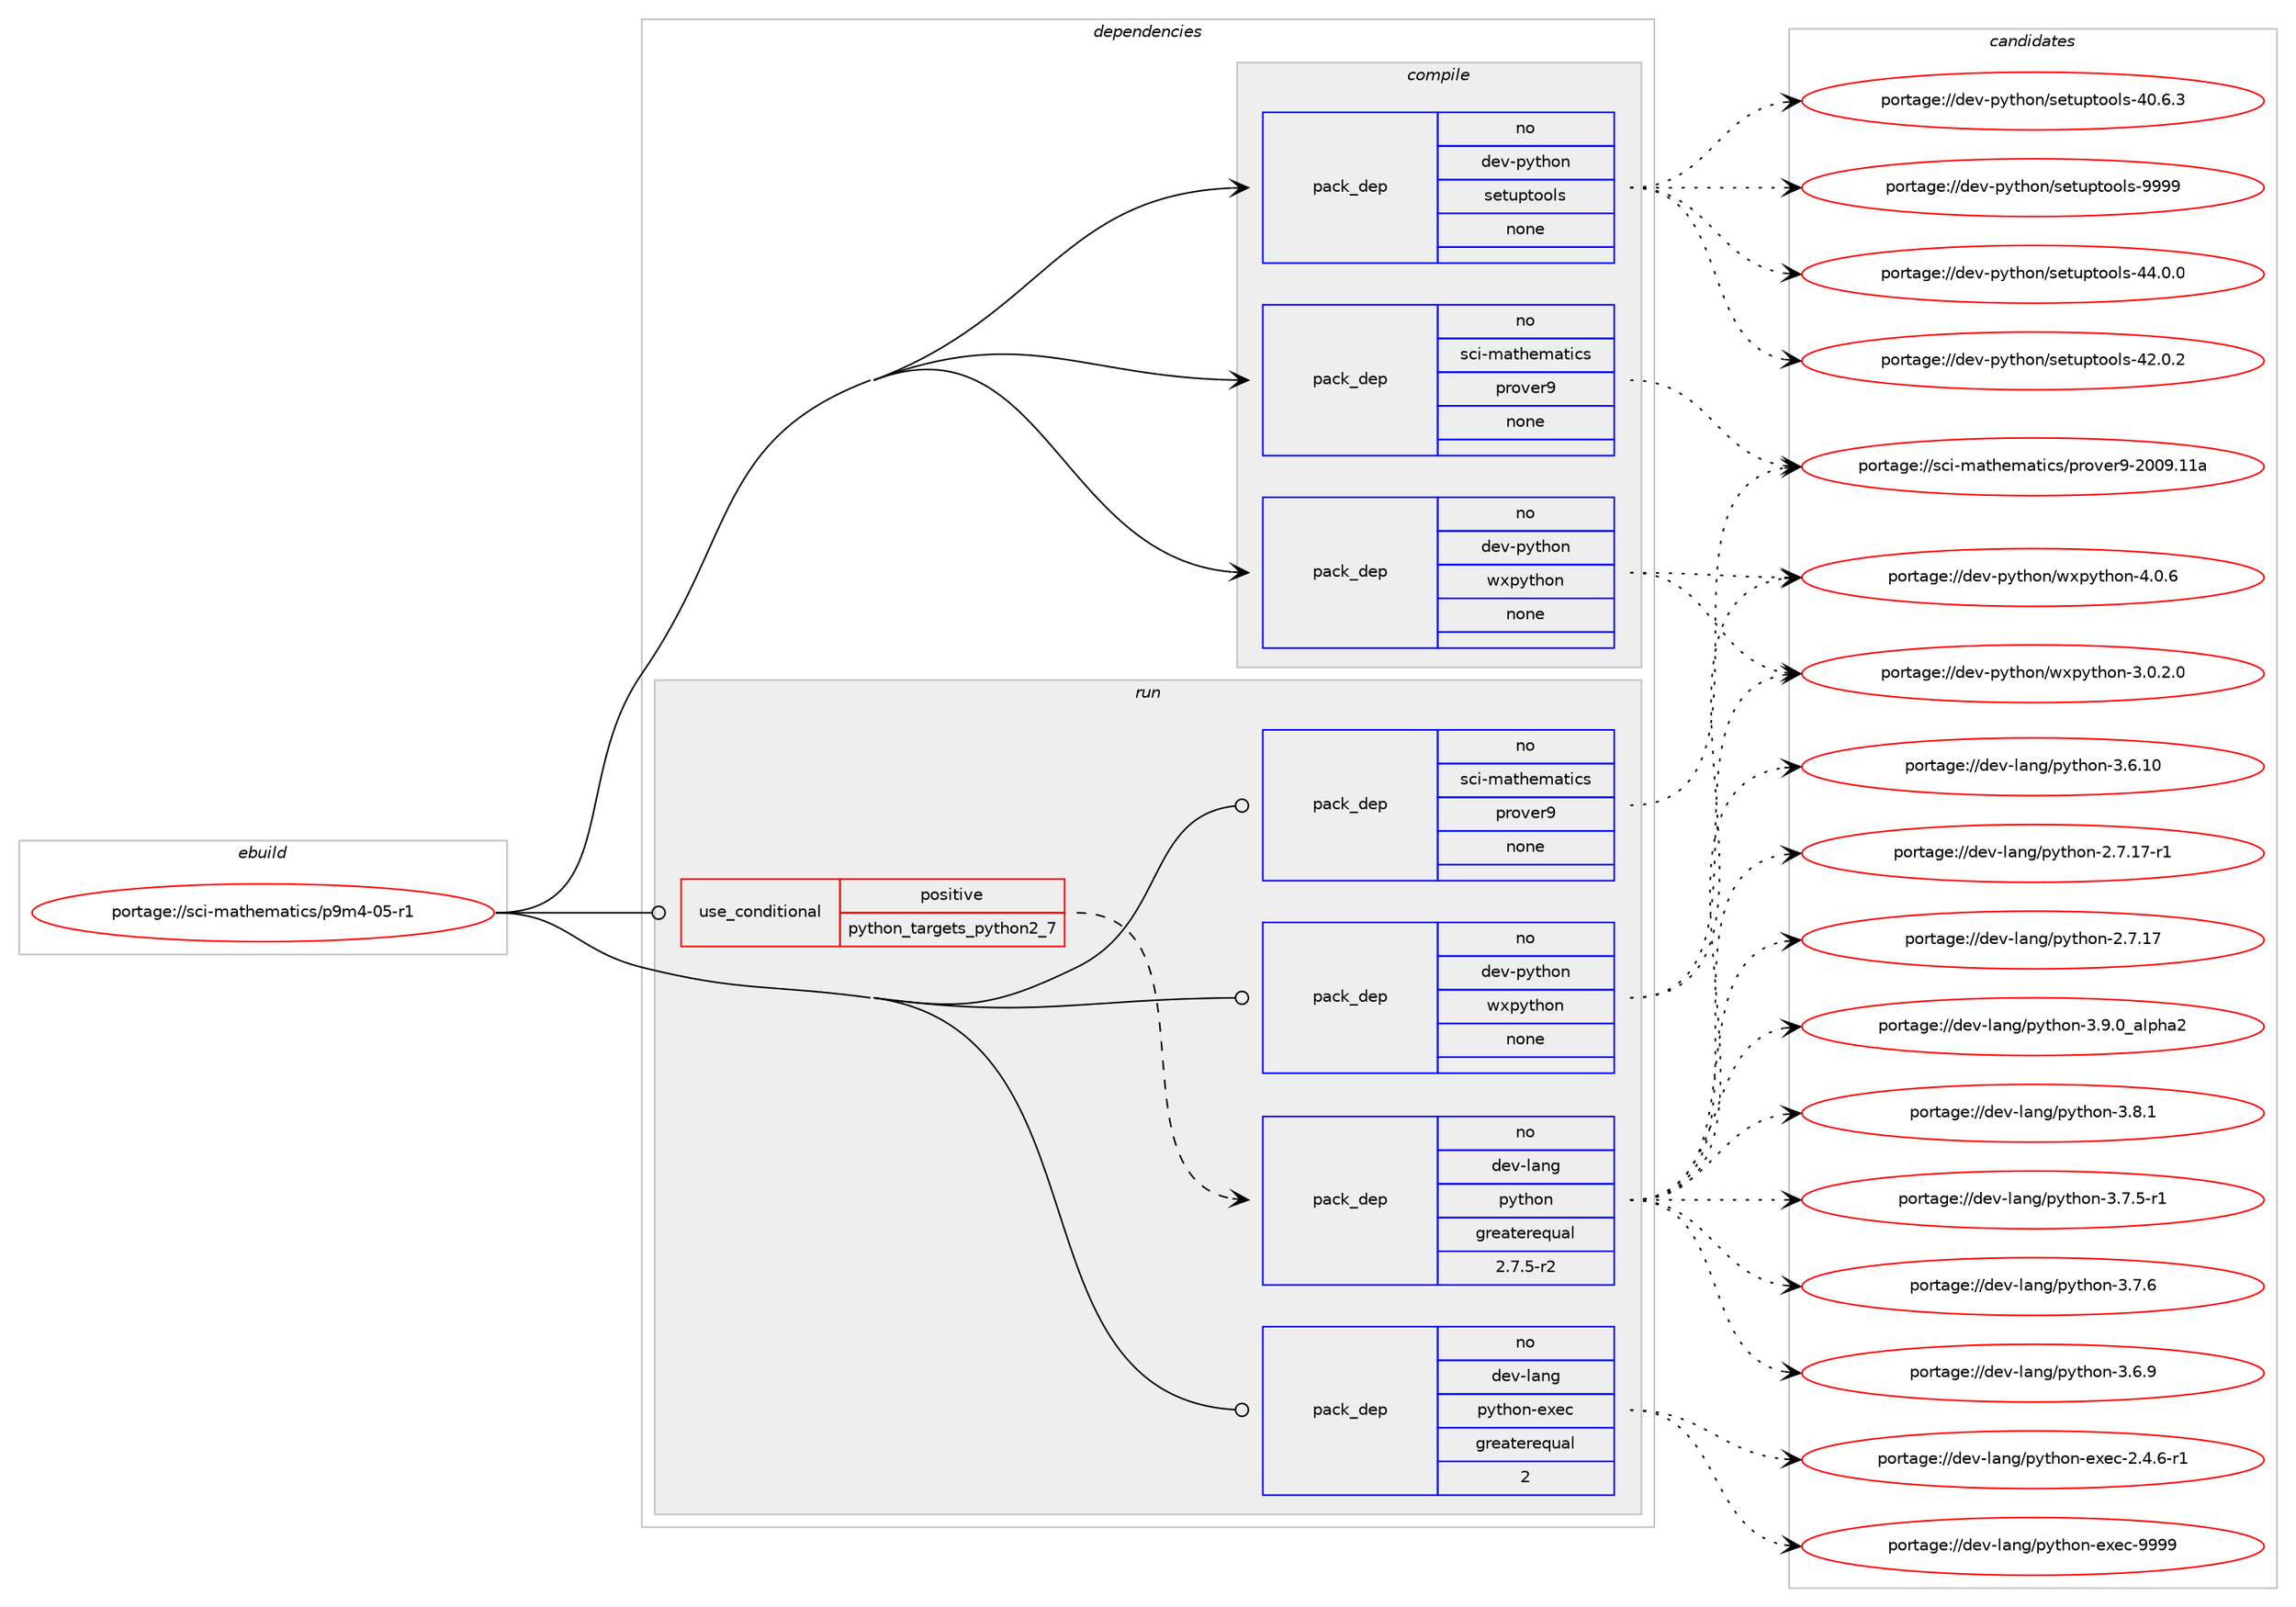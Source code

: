 digraph prolog {

# *************
# Graph options
# *************

newrank=true;
concentrate=true;
compound=true;
graph [rankdir=LR,fontname=Helvetica,fontsize=10,ranksep=1.5];#, ranksep=2.5, nodesep=0.2];
edge  [arrowhead=vee];
node  [fontname=Helvetica,fontsize=10];

# **********
# The ebuild
# **********

subgraph cluster_leftcol {
color=gray;
rank=same;
label=<<i>ebuild</i>>;
id [label="portage://sci-mathematics/p9m4-05-r1", color=red, width=4, href="../sci-mathematics/p9m4-05-r1.svg"];
}

# ****************
# The dependencies
# ****************

subgraph cluster_midcol {
color=gray;
label=<<i>dependencies</i>>;
subgraph cluster_compile {
fillcolor="#eeeeee";
style=filled;
label=<<i>compile</i>>;
subgraph pack73903 {
dependency92765 [label=<<TABLE BORDER="0" CELLBORDER="1" CELLSPACING="0" CELLPADDING="4" WIDTH="220"><TR><TD ROWSPAN="6" CELLPADDING="30">pack_dep</TD></TR><TR><TD WIDTH="110">no</TD></TR><TR><TD>dev-python</TD></TR><TR><TD>setuptools</TD></TR><TR><TD>none</TD></TR><TR><TD></TD></TR></TABLE>>, shape=none, color=blue];
}
id:e -> dependency92765:w [weight=20,style="solid",arrowhead="vee"];
subgraph pack73904 {
dependency92766 [label=<<TABLE BORDER="0" CELLBORDER="1" CELLSPACING="0" CELLPADDING="4" WIDTH="220"><TR><TD ROWSPAN="6" CELLPADDING="30">pack_dep</TD></TR><TR><TD WIDTH="110">no</TD></TR><TR><TD>dev-python</TD></TR><TR><TD>wxpython</TD></TR><TR><TD>none</TD></TR><TR><TD></TD></TR></TABLE>>, shape=none, color=blue];
}
id:e -> dependency92766:w [weight=20,style="solid",arrowhead="vee"];
subgraph pack73905 {
dependency92767 [label=<<TABLE BORDER="0" CELLBORDER="1" CELLSPACING="0" CELLPADDING="4" WIDTH="220"><TR><TD ROWSPAN="6" CELLPADDING="30">pack_dep</TD></TR><TR><TD WIDTH="110">no</TD></TR><TR><TD>sci-mathematics</TD></TR><TR><TD>prover9</TD></TR><TR><TD>none</TD></TR><TR><TD></TD></TR></TABLE>>, shape=none, color=blue];
}
id:e -> dependency92767:w [weight=20,style="solid",arrowhead="vee"];
}
subgraph cluster_compileandrun {
fillcolor="#eeeeee";
style=filled;
label=<<i>compile and run</i>>;
}
subgraph cluster_run {
fillcolor="#eeeeee";
style=filled;
label=<<i>run</i>>;
subgraph cond17238 {
dependency92768 [label=<<TABLE BORDER="0" CELLBORDER="1" CELLSPACING="0" CELLPADDING="4"><TR><TD ROWSPAN="3" CELLPADDING="10">use_conditional</TD></TR><TR><TD>positive</TD></TR><TR><TD>python_targets_python2_7</TD></TR></TABLE>>, shape=none, color=red];
subgraph pack73906 {
dependency92769 [label=<<TABLE BORDER="0" CELLBORDER="1" CELLSPACING="0" CELLPADDING="4" WIDTH="220"><TR><TD ROWSPAN="6" CELLPADDING="30">pack_dep</TD></TR><TR><TD WIDTH="110">no</TD></TR><TR><TD>dev-lang</TD></TR><TR><TD>python</TD></TR><TR><TD>greaterequal</TD></TR><TR><TD>2.7.5-r2</TD></TR></TABLE>>, shape=none, color=blue];
}
dependency92768:e -> dependency92769:w [weight=20,style="dashed",arrowhead="vee"];
}
id:e -> dependency92768:w [weight=20,style="solid",arrowhead="odot"];
subgraph pack73907 {
dependency92770 [label=<<TABLE BORDER="0" CELLBORDER="1" CELLSPACING="0" CELLPADDING="4" WIDTH="220"><TR><TD ROWSPAN="6" CELLPADDING="30">pack_dep</TD></TR><TR><TD WIDTH="110">no</TD></TR><TR><TD>dev-lang</TD></TR><TR><TD>python-exec</TD></TR><TR><TD>greaterequal</TD></TR><TR><TD>2</TD></TR></TABLE>>, shape=none, color=blue];
}
id:e -> dependency92770:w [weight=20,style="solid",arrowhead="odot"];
subgraph pack73908 {
dependency92771 [label=<<TABLE BORDER="0" CELLBORDER="1" CELLSPACING="0" CELLPADDING="4" WIDTH="220"><TR><TD ROWSPAN="6" CELLPADDING="30">pack_dep</TD></TR><TR><TD WIDTH="110">no</TD></TR><TR><TD>dev-python</TD></TR><TR><TD>wxpython</TD></TR><TR><TD>none</TD></TR><TR><TD></TD></TR></TABLE>>, shape=none, color=blue];
}
id:e -> dependency92771:w [weight=20,style="solid",arrowhead="odot"];
subgraph pack73909 {
dependency92772 [label=<<TABLE BORDER="0" CELLBORDER="1" CELLSPACING="0" CELLPADDING="4" WIDTH="220"><TR><TD ROWSPAN="6" CELLPADDING="30">pack_dep</TD></TR><TR><TD WIDTH="110">no</TD></TR><TR><TD>sci-mathematics</TD></TR><TR><TD>prover9</TD></TR><TR><TD>none</TD></TR><TR><TD></TD></TR></TABLE>>, shape=none, color=blue];
}
id:e -> dependency92772:w [weight=20,style="solid",arrowhead="odot"];
}
}

# **************
# The candidates
# **************

subgraph cluster_choices {
rank=same;
color=gray;
label=<<i>candidates</i>>;

subgraph choice73903 {
color=black;
nodesep=1;
choice10010111845112121116104111110471151011161171121161111111081154557575757 [label="portage://dev-python/setuptools-9999", color=red, width=4,href="../dev-python/setuptools-9999.svg"];
choice100101118451121211161041111104711510111611711211611111110811545525246484648 [label="portage://dev-python/setuptools-44.0.0", color=red, width=4,href="../dev-python/setuptools-44.0.0.svg"];
choice100101118451121211161041111104711510111611711211611111110811545525046484650 [label="portage://dev-python/setuptools-42.0.2", color=red, width=4,href="../dev-python/setuptools-42.0.2.svg"];
choice100101118451121211161041111104711510111611711211611111110811545524846544651 [label="portage://dev-python/setuptools-40.6.3", color=red, width=4,href="../dev-python/setuptools-40.6.3.svg"];
dependency92765:e -> choice10010111845112121116104111110471151011161171121161111111081154557575757:w [style=dotted,weight="100"];
dependency92765:e -> choice100101118451121211161041111104711510111611711211611111110811545525246484648:w [style=dotted,weight="100"];
dependency92765:e -> choice100101118451121211161041111104711510111611711211611111110811545525046484650:w [style=dotted,weight="100"];
dependency92765:e -> choice100101118451121211161041111104711510111611711211611111110811545524846544651:w [style=dotted,weight="100"];
}
subgraph choice73904 {
color=black;
nodesep=1;
choice1001011184511212111610411111047119120112121116104111110455246484654 [label="portage://dev-python/wxpython-4.0.6", color=red, width=4,href="../dev-python/wxpython-4.0.6.svg"];
choice10010111845112121116104111110471191201121211161041111104551464846504648 [label="portage://dev-python/wxpython-3.0.2.0", color=red, width=4,href="../dev-python/wxpython-3.0.2.0.svg"];
dependency92766:e -> choice1001011184511212111610411111047119120112121116104111110455246484654:w [style=dotted,weight="100"];
dependency92766:e -> choice10010111845112121116104111110471191201121211161041111104551464846504648:w [style=dotted,weight="100"];
}
subgraph choice73905 {
color=black;
nodesep=1;
choice11599105451099711610410110997116105991154711211411111810111457455048485746494997 [label="portage://sci-mathematics/prover9-2009.11a", color=red, width=4,href="../sci-mathematics/prover9-2009.11a.svg"];
dependency92767:e -> choice11599105451099711610410110997116105991154711211411111810111457455048485746494997:w [style=dotted,weight="100"];
}
subgraph choice73906 {
color=black;
nodesep=1;
choice10010111845108971101034711212111610411111045514657464895971081121049750 [label="portage://dev-lang/python-3.9.0_alpha2", color=red, width=4,href="../dev-lang/python-3.9.0_alpha2.svg"];
choice100101118451089711010347112121116104111110455146564649 [label="portage://dev-lang/python-3.8.1", color=red, width=4,href="../dev-lang/python-3.8.1.svg"];
choice100101118451089711010347112121116104111110455146554654 [label="portage://dev-lang/python-3.7.6", color=red, width=4,href="../dev-lang/python-3.7.6.svg"];
choice1001011184510897110103471121211161041111104551465546534511449 [label="portage://dev-lang/python-3.7.5-r1", color=red, width=4,href="../dev-lang/python-3.7.5-r1.svg"];
choice100101118451089711010347112121116104111110455146544657 [label="portage://dev-lang/python-3.6.9", color=red, width=4,href="../dev-lang/python-3.6.9.svg"];
choice10010111845108971101034711212111610411111045514654464948 [label="portage://dev-lang/python-3.6.10", color=red, width=4,href="../dev-lang/python-3.6.10.svg"];
choice100101118451089711010347112121116104111110455046554649554511449 [label="portage://dev-lang/python-2.7.17-r1", color=red, width=4,href="../dev-lang/python-2.7.17-r1.svg"];
choice10010111845108971101034711212111610411111045504655464955 [label="portage://dev-lang/python-2.7.17", color=red, width=4,href="../dev-lang/python-2.7.17.svg"];
dependency92769:e -> choice10010111845108971101034711212111610411111045514657464895971081121049750:w [style=dotted,weight="100"];
dependency92769:e -> choice100101118451089711010347112121116104111110455146564649:w [style=dotted,weight="100"];
dependency92769:e -> choice100101118451089711010347112121116104111110455146554654:w [style=dotted,weight="100"];
dependency92769:e -> choice1001011184510897110103471121211161041111104551465546534511449:w [style=dotted,weight="100"];
dependency92769:e -> choice100101118451089711010347112121116104111110455146544657:w [style=dotted,weight="100"];
dependency92769:e -> choice10010111845108971101034711212111610411111045514654464948:w [style=dotted,weight="100"];
dependency92769:e -> choice100101118451089711010347112121116104111110455046554649554511449:w [style=dotted,weight="100"];
dependency92769:e -> choice10010111845108971101034711212111610411111045504655464955:w [style=dotted,weight="100"];
}
subgraph choice73907 {
color=black;
nodesep=1;
choice10010111845108971101034711212111610411111045101120101994557575757 [label="portage://dev-lang/python-exec-9999", color=red, width=4,href="../dev-lang/python-exec-9999.svg"];
choice10010111845108971101034711212111610411111045101120101994550465246544511449 [label="portage://dev-lang/python-exec-2.4.6-r1", color=red, width=4,href="../dev-lang/python-exec-2.4.6-r1.svg"];
dependency92770:e -> choice10010111845108971101034711212111610411111045101120101994557575757:w [style=dotted,weight="100"];
dependency92770:e -> choice10010111845108971101034711212111610411111045101120101994550465246544511449:w [style=dotted,weight="100"];
}
subgraph choice73908 {
color=black;
nodesep=1;
choice1001011184511212111610411111047119120112121116104111110455246484654 [label="portage://dev-python/wxpython-4.0.6", color=red, width=4,href="../dev-python/wxpython-4.0.6.svg"];
choice10010111845112121116104111110471191201121211161041111104551464846504648 [label="portage://dev-python/wxpython-3.0.2.0", color=red, width=4,href="../dev-python/wxpython-3.0.2.0.svg"];
dependency92771:e -> choice1001011184511212111610411111047119120112121116104111110455246484654:w [style=dotted,weight="100"];
dependency92771:e -> choice10010111845112121116104111110471191201121211161041111104551464846504648:w [style=dotted,weight="100"];
}
subgraph choice73909 {
color=black;
nodesep=1;
choice11599105451099711610410110997116105991154711211411111810111457455048485746494997 [label="portage://sci-mathematics/prover9-2009.11a", color=red, width=4,href="../sci-mathematics/prover9-2009.11a.svg"];
dependency92772:e -> choice11599105451099711610410110997116105991154711211411111810111457455048485746494997:w [style=dotted,weight="100"];
}
}

}
